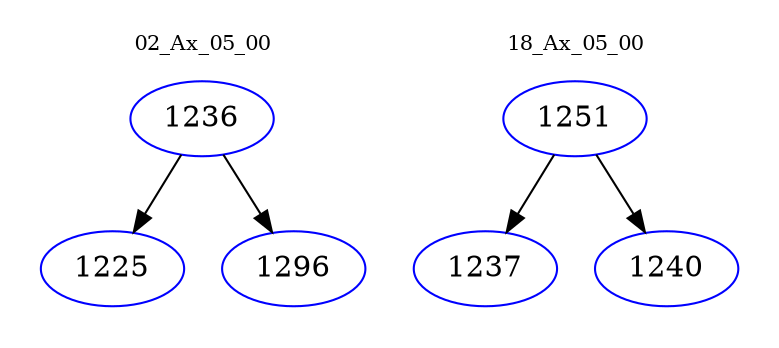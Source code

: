 digraph{
subgraph cluster_0 {
color = white
label = "02_Ax_05_00";
fontsize=10;
T0_1236 [label="1236", color="blue"]
T0_1236 -> T0_1225 [color="black"]
T0_1225 [label="1225", color="blue"]
T0_1236 -> T0_1296 [color="black"]
T0_1296 [label="1296", color="blue"]
}
subgraph cluster_1 {
color = white
label = "18_Ax_05_00";
fontsize=10;
T1_1251 [label="1251", color="blue"]
T1_1251 -> T1_1237 [color="black"]
T1_1237 [label="1237", color="blue"]
T1_1251 -> T1_1240 [color="black"]
T1_1240 [label="1240", color="blue"]
}
}
